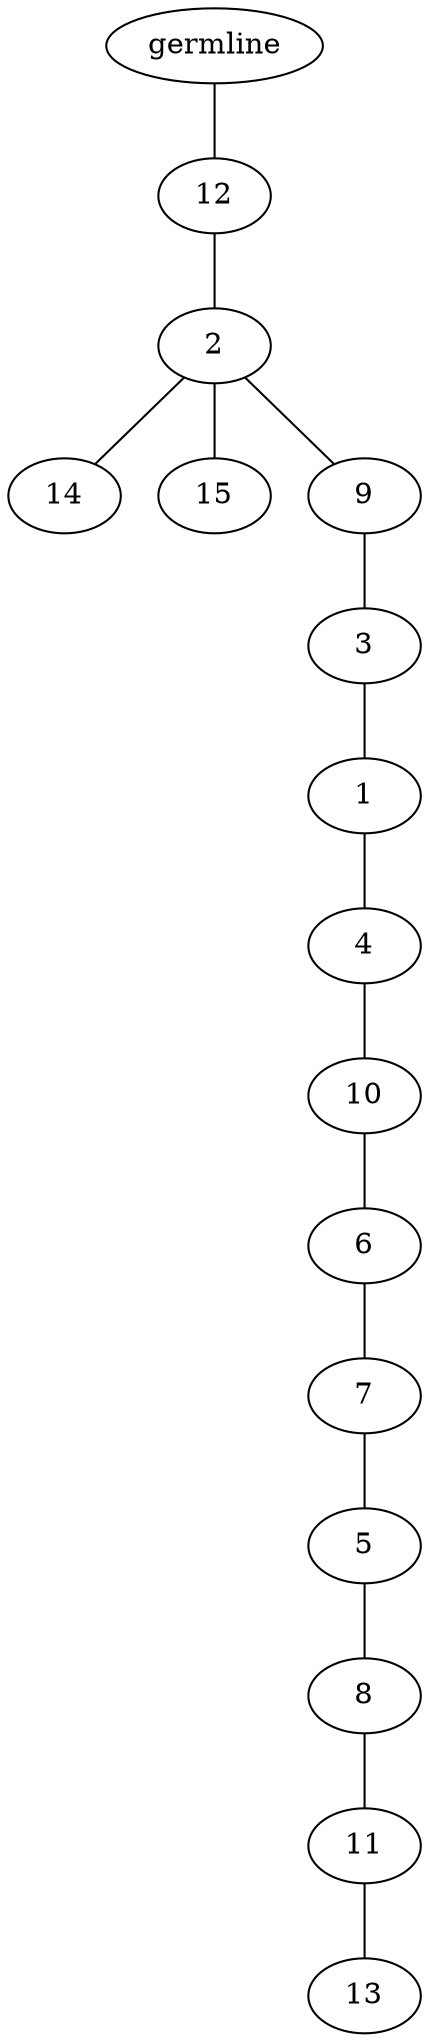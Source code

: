 graph tree {
    "140163006921648" [label="germline"];
    "140163006866768" [label="12"];
    "140163006867488" [label="2"];
    "140163006868256" [label="14"];
    "140163006868832" [label="15"];
    "140163006869120" [label="9"];
    "140163006996640" [label="3"];
    "140163006996784" [label="1"];
    "140163006997840" [label="4"];
    "140163006997984" [label="10"];
    "140163006998368" [label="6"];
    "140163006998656" [label="7"];
    "140163006998944" [label="5"];
    "140163006999232" [label="8"];
    "140163006999520" [label="11"];
    "140163007674976" [label="13"];
    "140163006921648" -- "140163006866768";
    "140163006866768" -- "140163006867488";
    "140163006867488" -- "140163006868256";
    "140163006867488" -- "140163006868832";
    "140163006867488" -- "140163006869120";
    "140163006869120" -- "140163006996640";
    "140163006996640" -- "140163006996784";
    "140163006996784" -- "140163006997840";
    "140163006997840" -- "140163006997984";
    "140163006997984" -- "140163006998368";
    "140163006998368" -- "140163006998656";
    "140163006998656" -- "140163006998944";
    "140163006998944" -- "140163006999232";
    "140163006999232" -- "140163006999520";
    "140163006999520" -- "140163007674976";
}

